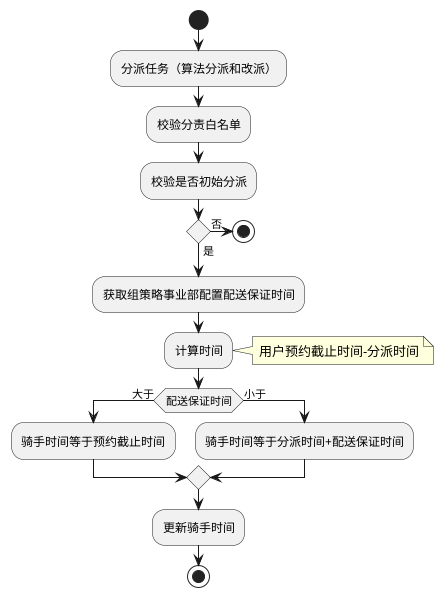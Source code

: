 @startuml
'https://plantuml.com/activity-diagram-beta
start
:分派任务（算法分派和改派）;
:校验分责白名单;
:校验是否初始分派;
if()then(是)
else(否)
stop
endif
:获取组策略事业部配置配送保证时间;
:计算时间;
note right:用户预约截止时间-分派时间
if(配送保证时间)then(大于)
:骑手时间等于预约截止时间;
else(小于)
:骑手时间等于分派时间+配送保证时间;
endif
:更新骑手时间;
stop
@enduml
